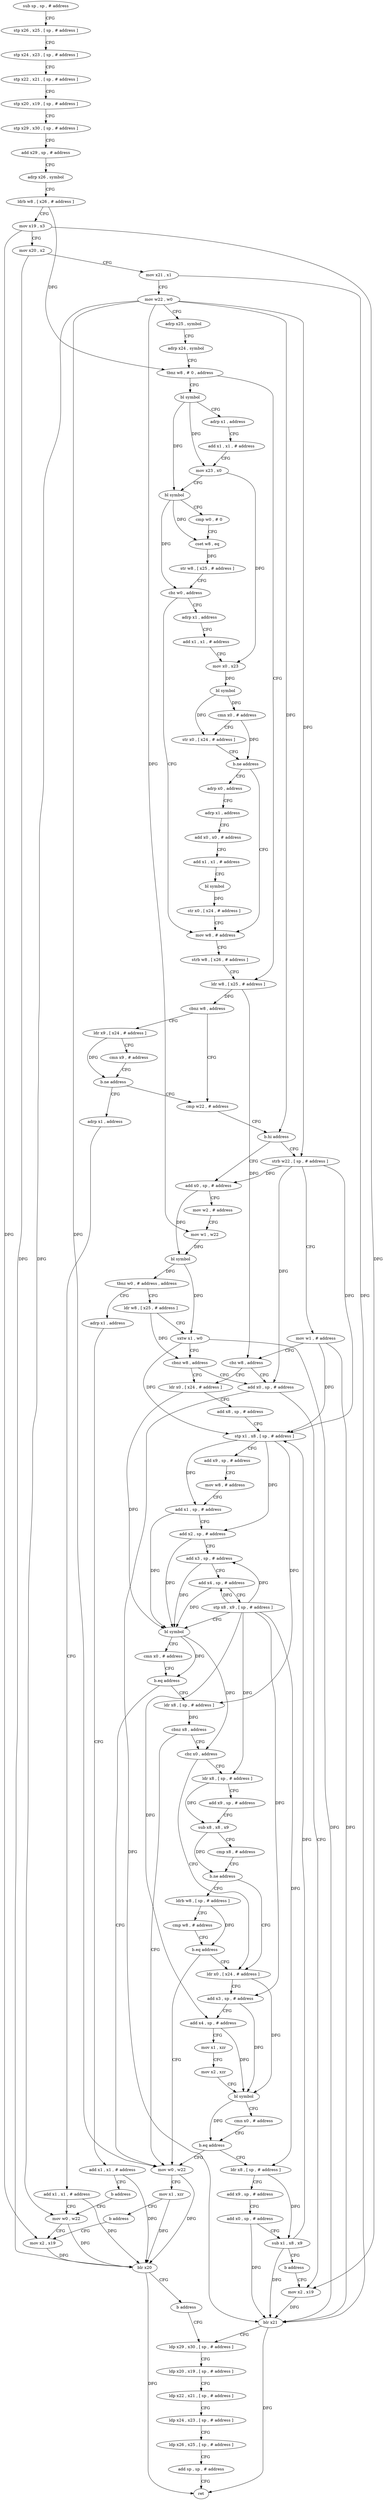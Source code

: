 digraph "func" {
"4212140" [label = "sub sp , sp , # address" ]
"4212144" [label = "stp x26 , x25 , [ sp , # address ]" ]
"4212148" [label = "stp x24 , x23 , [ sp , # address ]" ]
"4212152" [label = "stp x22 , x21 , [ sp , # address ]" ]
"4212156" [label = "stp x20 , x19 , [ sp , # address ]" ]
"4212160" [label = "stp x29 , x30 , [ sp , # address ]" ]
"4212164" [label = "add x29 , sp , # address" ]
"4212168" [label = "adrp x26 , symbol" ]
"4212172" [label = "ldrb w8 , [ x26 , # address ]" ]
"4212176" [label = "mov x19 , x3" ]
"4212180" [label = "mov x20 , x2" ]
"4212184" [label = "mov x21 , x1" ]
"4212188" [label = "mov w22 , w0" ]
"4212192" [label = "adrp x25 , symbol" ]
"4212196" [label = "adrp x24 , symbol" ]
"4212200" [label = "tbnz w8 , # 0 , address" ]
"4212300" [label = "ldr w8 , [ x25 , # address ]" ]
"4212204" [label = "bl symbol" ]
"4212304" [label = "cbnz w8 , address" ]
"4212344" [label = "cmp w22 , # address" ]
"4212308" [label = "ldr x9 , [ x24 , # address ]" ]
"4212208" [label = "adrp x1 , address" ]
"4212212" [label = "add x1 , x1 , # address" ]
"4212216" [label = "mov x23 , x0" ]
"4212220" [label = "bl symbol" ]
"4212224" [label = "cmp w0 , # 0" ]
"4212228" [label = "cset w8 , eq" ]
"4212232" [label = "str w8 , [ x25 , # address ]" ]
"4212236" [label = "cbz w0 , address" ]
"4212292" [label = "mov w8 , # address" ]
"4212240" [label = "adrp x1 , address" ]
"4212348" [label = "b.hi address" ]
"4212404" [label = "add x0 , sp , # address" ]
"4212352" [label = "strb w22 , [ sp , # address ]" ]
"4212312" [label = "cmn x9 , # address" ]
"4212316" [label = "b.ne address" ]
"4212320" [label = "adrp x1 , address" ]
"4212296" [label = "strb w8 , [ x26 , # address ]" ]
"4212244" [label = "add x1 , x1 , # address" ]
"4212248" [label = "mov x0 , x23" ]
"4212252" [label = "bl symbol" ]
"4212256" [label = "cmn x0 , # address" ]
"4212260" [label = "str x0 , [ x24 , # address ]" ]
"4212264" [label = "b.ne address" ]
"4212268" [label = "adrp x0 , address" ]
"4212408" [label = "mov w2 , # address" ]
"4212412" [label = "mov w1 , w22" ]
"4212416" [label = "bl symbol" ]
"4212420" [label = "tbnz w0 , # address , address" ]
"4212596" [label = "adrp x1 , address" ]
"4212424" [label = "ldr w8 , [ x25 , # address ]" ]
"4212356" [label = "mov w1 , # address" ]
"4212360" [label = "cbz w8 , address" ]
"4212436" [label = "ldr x0 , [ x24 , # address ]" ]
"4212364" [label = "add x0 , sp , # address" ]
"4212324" [label = "add x1 , x1 , # address" ]
"4212328" [label = "mov w0 , w22" ]
"4212272" [label = "adrp x1 , address" ]
"4212276" [label = "add x0 , x0 , # address" ]
"4212280" [label = "add x1 , x1 , # address" ]
"4212284" [label = "bl symbol" ]
"4212288" [label = "str x0 , [ x24 , # address ]" ]
"4212600" [label = "add x1 , x1 , # address" ]
"4212604" [label = "b address" ]
"4212428" [label = "sxtw x1 , w0" ]
"4212432" [label = "cbnz w8 , address" ]
"4212440" [label = "add x8 , sp , # address" ]
"4212444" [label = "stp x1 , x8 , [ sp , # address ]" ]
"4212448" [label = "add x9 , sp , # address" ]
"4212452" [label = "mov w8 , # address" ]
"4212456" [label = "add x1 , sp , # address" ]
"4212460" [label = "add x2 , sp , # address" ]
"4212464" [label = "add x3 , sp , # address" ]
"4212468" [label = "add x4 , sp , # address" ]
"4212472" [label = "stp x8 , x9 , [ sp , # address ]" ]
"4212476" [label = "bl symbol" ]
"4212480" [label = "cmn x0 , # address" ]
"4212484" [label = "b.eq address" ]
"4212584" [label = "mov w0 , w22" ]
"4212488" [label = "ldr x8 , [ sp , # address ]" ]
"4212368" [label = "mov x2 , x19" ]
"4212376" [label = "ldp x29 , x30 , [ sp , # address ]" ]
"4212380" [label = "ldp x20 , x19 , [ sp , # address ]" ]
"4212384" [label = "ldp x22 , x21 , [ sp , # address ]" ]
"4212388" [label = "ldp x24 , x23 , [ sp , # address ]" ]
"4212392" [label = "ldp x26 , x25 , [ sp , # address ]" ]
"4212396" [label = "add sp , sp , # address" ]
"4212400" [label = "ret" ]
"4212332" [label = "mov x2 , x19" ]
"4212588" [label = "mov x1 , xzr" ]
"4212592" [label = "b address" ]
"4212492" [label = "cbnz x8 , address" ]
"4212496" [label = "cbz x0 , address" ]
"4212336" [label = "blr x20" ]
"4212340" [label = "b address" ]
"4212532" [label = "ldr x0 , [ x24 , # address ]" ]
"4212500" [label = "ldr x8 , [ sp , # address ]" ]
"4212536" [label = "add x3 , sp , # address" ]
"4212540" [label = "add x4 , sp , # address" ]
"4212544" [label = "mov x1 , xzr" ]
"4212548" [label = "mov x2 , xzr" ]
"4212552" [label = "bl symbol" ]
"4212556" [label = "cmn x0 , # address" ]
"4212560" [label = "b.eq address" ]
"4212564" [label = "ldr x8 , [ sp , # address ]" ]
"4212504" [label = "add x9 , sp , # address" ]
"4212508" [label = "sub x8 , x8 , x9" ]
"4212512" [label = "cmp x8 , # address" ]
"4212516" [label = "b.ne address" ]
"4212520" [label = "ldrb w8 , [ sp , # address ]" ]
"4212568" [label = "add x9 , sp , # address" ]
"4212572" [label = "add x0 , sp , # address" ]
"4212576" [label = "sub x1 , x8 , x9" ]
"4212580" [label = "b address" ]
"4212524" [label = "cmp w8 , # address" ]
"4212528" [label = "b.eq address" ]
"4212372" [label = "blr x21" ]
"4212140" -> "4212144" [ label = "CFG" ]
"4212144" -> "4212148" [ label = "CFG" ]
"4212148" -> "4212152" [ label = "CFG" ]
"4212152" -> "4212156" [ label = "CFG" ]
"4212156" -> "4212160" [ label = "CFG" ]
"4212160" -> "4212164" [ label = "CFG" ]
"4212164" -> "4212168" [ label = "CFG" ]
"4212168" -> "4212172" [ label = "CFG" ]
"4212172" -> "4212176" [ label = "CFG" ]
"4212172" -> "4212200" [ label = "DFG" ]
"4212176" -> "4212180" [ label = "CFG" ]
"4212176" -> "4212368" [ label = "DFG" ]
"4212176" -> "4212332" [ label = "DFG" ]
"4212180" -> "4212184" [ label = "CFG" ]
"4212180" -> "4212336" [ label = "DFG" ]
"4212184" -> "4212188" [ label = "CFG" ]
"4212184" -> "4212372" [ label = "DFG" ]
"4212188" -> "4212192" [ label = "CFG" ]
"4212188" -> "4212348" [ label = "DFG" ]
"4212188" -> "4212412" [ label = "DFG" ]
"4212188" -> "4212352" [ label = "DFG" ]
"4212188" -> "4212328" [ label = "DFG" ]
"4212188" -> "4212584" [ label = "DFG" ]
"4212192" -> "4212196" [ label = "CFG" ]
"4212196" -> "4212200" [ label = "CFG" ]
"4212200" -> "4212300" [ label = "CFG" ]
"4212200" -> "4212204" [ label = "CFG" ]
"4212300" -> "4212304" [ label = "DFG" ]
"4212300" -> "4212360" [ label = "DFG" ]
"4212204" -> "4212208" [ label = "CFG" ]
"4212204" -> "4212216" [ label = "DFG" ]
"4212204" -> "4212220" [ label = "DFG" ]
"4212304" -> "4212344" [ label = "CFG" ]
"4212304" -> "4212308" [ label = "CFG" ]
"4212344" -> "4212348" [ label = "CFG" ]
"4212308" -> "4212312" [ label = "CFG" ]
"4212308" -> "4212316" [ label = "DFG" ]
"4212208" -> "4212212" [ label = "CFG" ]
"4212212" -> "4212216" [ label = "CFG" ]
"4212216" -> "4212220" [ label = "CFG" ]
"4212216" -> "4212248" [ label = "DFG" ]
"4212220" -> "4212224" [ label = "CFG" ]
"4212220" -> "4212228" [ label = "DFG" ]
"4212220" -> "4212236" [ label = "DFG" ]
"4212224" -> "4212228" [ label = "CFG" ]
"4212228" -> "4212232" [ label = "DFG" ]
"4212232" -> "4212236" [ label = "CFG" ]
"4212236" -> "4212292" [ label = "CFG" ]
"4212236" -> "4212240" [ label = "CFG" ]
"4212292" -> "4212296" [ label = "CFG" ]
"4212240" -> "4212244" [ label = "CFG" ]
"4212348" -> "4212404" [ label = "CFG" ]
"4212348" -> "4212352" [ label = "CFG" ]
"4212404" -> "4212408" [ label = "CFG" ]
"4212404" -> "4212416" [ label = "DFG" ]
"4212352" -> "4212356" [ label = "CFG" ]
"4212352" -> "4212404" [ label = "DFG" ]
"4212352" -> "4212444" [ label = "DFG" ]
"4212352" -> "4212364" [ label = "DFG" ]
"4212312" -> "4212316" [ label = "CFG" ]
"4212316" -> "4212344" [ label = "CFG" ]
"4212316" -> "4212320" [ label = "CFG" ]
"4212320" -> "4212324" [ label = "CFG" ]
"4212296" -> "4212300" [ label = "CFG" ]
"4212244" -> "4212248" [ label = "CFG" ]
"4212248" -> "4212252" [ label = "DFG" ]
"4212252" -> "4212256" [ label = "DFG" ]
"4212252" -> "4212260" [ label = "DFG" ]
"4212256" -> "4212260" [ label = "CFG" ]
"4212256" -> "4212264" [ label = "DFG" ]
"4212260" -> "4212264" [ label = "CFG" ]
"4212264" -> "4212292" [ label = "CFG" ]
"4212264" -> "4212268" [ label = "CFG" ]
"4212268" -> "4212272" [ label = "CFG" ]
"4212408" -> "4212412" [ label = "CFG" ]
"4212412" -> "4212416" [ label = "DFG" ]
"4212416" -> "4212420" [ label = "DFG" ]
"4212416" -> "4212428" [ label = "DFG" ]
"4212420" -> "4212596" [ label = "CFG" ]
"4212420" -> "4212424" [ label = "CFG" ]
"4212596" -> "4212600" [ label = "CFG" ]
"4212424" -> "4212428" [ label = "CFG" ]
"4212424" -> "4212432" [ label = "DFG" ]
"4212356" -> "4212360" [ label = "CFG" ]
"4212356" -> "4212444" [ label = "DFG" ]
"4212356" -> "4212372" [ label = "DFG" ]
"4212360" -> "4212436" [ label = "CFG" ]
"4212360" -> "4212364" [ label = "CFG" ]
"4212436" -> "4212440" [ label = "CFG" ]
"4212436" -> "4212476" [ label = "DFG" ]
"4212364" -> "4212368" [ label = "CFG" ]
"4212364" -> "4212372" [ label = "DFG" ]
"4212324" -> "4212328" [ label = "CFG" ]
"4212324" -> "4212336" [ label = "DFG" ]
"4212328" -> "4212332" [ label = "CFG" ]
"4212328" -> "4212336" [ label = "DFG" ]
"4212272" -> "4212276" [ label = "CFG" ]
"4212276" -> "4212280" [ label = "CFG" ]
"4212280" -> "4212284" [ label = "CFG" ]
"4212284" -> "4212288" [ label = "DFG" ]
"4212288" -> "4212292" [ label = "CFG" ]
"4212600" -> "4212604" [ label = "CFG" ]
"4212600" -> "4212336" [ label = "DFG" ]
"4212604" -> "4212328" [ label = "CFG" ]
"4212428" -> "4212432" [ label = "CFG" ]
"4212428" -> "4212444" [ label = "DFG" ]
"4212428" -> "4212372" [ label = "DFG" ]
"4212432" -> "4212364" [ label = "CFG" ]
"4212432" -> "4212436" [ label = "CFG" ]
"4212440" -> "4212444" [ label = "CFG" ]
"4212444" -> "4212448" [ label = "CFG" ]
"4212444" -> "4212488" [ label = "DFG" ]
"4212444" -> "4212456" [ label = "DFG" ]
"4212444" -> "4212460" [ label = "DFG" ]
"4212448" -> "4212452" [ label = "CFG" ]
"4212452" -> "4212456" [ label = "CFG" ]
"4212456" -> "4212460" [ label = "CFG" ]
"4212456" -> "4212476" [ label = "DFG" ]
"4212460" -> "4212464" [ label = "CFG" ]
"4212460" -> "4212476" [ label = "DFG" ]
"4212464" -> "4212468" [ label = "CFG" ]
"4212464" -> "4212476" [ label = "DFG" ]
"4212468" -> "4212472" [ label = "CFG" ]
"4212468" -> "4212476" [ label = "DFG" ]
"4212472" -> "4212476" [ label = "CFG" ]
"4212472" -> "4212464" [ label = "DFG" ]
"4212472" -> "4212468" [ label = "DFG" ]
"4212472" -> "4212500" [ label = "DFG" ]
"4212472" -> "4212564" [ label = "DFG" ]
"4212472" -> "4212536" [ label = "DFG" ]
"4212472" -> "4212540" [ label = "DFG" ]
"4212476" -> "4212480" [ label = "CFG" ]
"4212476" -> "4212484" [ label = "DFG" ]
"4212476" -> "4212496" [ label = "DFG" ]
"4212480" -> "4212484" [ label = "CFG" ]
"4212484" -> "4212584" [ label = "CFG" ]
"4212484" -> "4212488" [ label = "CFG" ]
"4212584" -> "4212588" [ label = "CFG" ]
"4212584" -> "4212336" [ label = "DFG" ]
"4212488" -> "4212492" [ label = "DFG" ]
"4212368" -> "4212372" [ label = "DFG" ]
"4212376" -> "4212380" [ label = "CFG" ]
"4212380" -> "4212384" [ label = "CFG" ]
"4212384" -> "4212388" [ label = "CFG" ]
"4212388" -> "4212392" [ label = "CFG" ]
"4212392" -> "4212396" [ label = "CFG" ]
"4212396" -> "4212400" [ label = "CFG" ]
"4212332" -> "4212336" [ label = "DFG" ]
"4212588" -> "4212592" [ label = "CFG" ]
"4212588" -> "4212336" [ label = "DFG" ]
"4212592" -> "4212332" [ label = "CFG" ]
"4212492" -> "4212584" [ label = "CFG" ]
"4212492" -> "4212496" [ label = "CFG" ]
"4212496" -> "4212532" [ label = "CFG" ]
"4212496" -> "4212500" [ label = "CFG" ]
"4212336" -> "4212340" [ label = "CFG" ]
"4212336" -> "4212400" [ label = "DFG" ]
"4212340" -> "4212376" [ label = "CFG" ]
"4212532" -> "4212536" [ label = "CFG" ]
"4212532" -> "4212552" [ label = "DFG" ]
"4212500" -> "4212504" [ label = "CFG" ]
"4212500" -> "4212508" [ label = "DFG" ]
"4212536" -> "4212540" [ label = "CFG" ]
"4212536" -> "4212552" [ label = "DFG" ]
"4212540" -> "4212544" [ label = "CFG" ]
"4212540" -> "4212552" [ label = "DFG" ]
"4212544" -> "4212548" [ label = "CFG" ]
"4212548" -> "4212552" [ label = "CFG" ]
"4212552" -> "4212556" [ label = "CFG" ]
"4212552" -> "4212560" [ label = "DFG" ]
"4212556" -> "4212560" [ label = "CFG" ]
"4212560" -> "4212584" [ label = "CFG" ]
"4212560" -> "4212564" [ label = "CFG" ]
"4212564" -> "4212568" [ label = "CFG" ]
"4212564" -> "4212576" [ label = "DFG" ]
"4212504" -> "4212508" [ label = "CFG" ]
"4212508" -> "4212512" [ label = "CFG" ]
"4212508" -> "4212516" [ label = "DFG" ]
"4212512" -> "4212516" [ label = "CFG" ]
"4212516" -> "4212532" [ label = "CFG" ]
"4212516" -> "4212520" [ label = "CFG" ]
"4212520" -> "4212524" [ label = "CFG" ]
"4212520" -> "4212528" [ label = "DFG" ]
"4212568" -> "4212572" [ label = "CFG" ]
"4212572" -> "4212576" [ label = "CFG" ]
"4212572" -> "4212372" [ label = "DFG" ]
"4212576" -> "4212580" [ label = "CFG" ]
"4212576" -> "4212444" [ label = "DFG" ]
"4212576" -> "4212372" [ label = "DFG" ]
"4212580" -> "4212368" [ label = "CFG" ]
"4212524" -> "4212528" [ label = "CFG" ]
"4212528" -> "4212584" [ label = "CFG" ]
"4212528" -> "4212532" [ label = "CFG" ]
"4212372" -> "4212376" [ label = "CFG" ]
"4212372" -> "4212400" [ label = "DFG" ]
}
